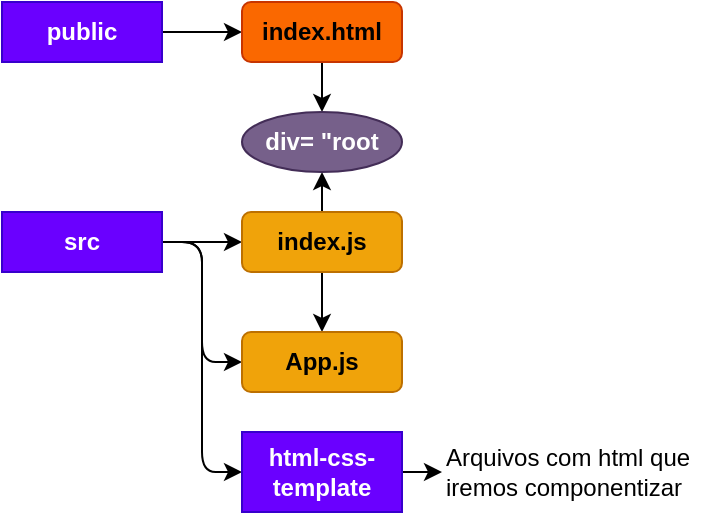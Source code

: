 <mxfile>
    <diagram id="jdwFV6_J4tLY20P04jMW" name="Page-1">
        <mxGraphModel dx="849" dy="546" grid="1" gridSize="10" guides="1" tooltips="1" connect="1" arrows="1" fold="1" page="1" pageScale="1" pageWidth="850" pageHeight="1100" math="0" shadow="0">
            <root>
                <mxCell id="0"/>
                <mxCell id="1" parent="0"/>
                <mxCell id="11" value="" style="edgeStyle=none;html=1;fontStyle=1" parent="1" source="2" target="4" edge="1">
                    <mxGeometry relative="1" as="geometry"/>
                </mxCell>
                <mxCell id="2" value="public" style="rounded=0;whiteSpace=wrap;html=1;fillColor=#6a00ff;fontColor=#ffffff;strokeColor=#3700CC;fontStyle=1" parent="1" vertex="1">
                    <mxGeometry x="200" y="235" width="80" height="30" as="geometry"/>
                </mxCell>
                <mxCell id="12" value="" style="edgeStyle=none;html=1;fontStyle=1" parent="1" source="3" target="5" edge="1">
                    <mxGeometry relative="1" as="geometry"/>
                </mxCell>
                <mxCell id="13" style="edgeStyle=orthogonalEdgeStyle;html=1;entryX=0;entryY=0.5;entryDx=0;entryDy=0;fontStyle=1" parent="1" source="3" target="9" edge="1">
                    <mxGeometry relative="1" as="geometry"/>
                </mxCell>
                <mxCell id="15" style="edgeStyle=orthogonalEdgeStyle;html=1;entryX=0;entryY=0.5;entryDx=0;entryDy=0;fontStyle=1" parent="1" source="3" target="14" edge="1">
                    <mxGeometry relative="1" as="geometry"/>
                </mxCell>
                <mxCell id="3" value="src" style="rounded=0;whiteSpace=wrap;html=1;fillColor=#6a00ff;fontColor=#ffffff;strokeColor=#3700CC;fontStyle=1" parent="1" vertex="1">
                    <mxGeometry x="200" y="340" width="80" height="30" as="geometry"/>
                </mxCell>
                <mxCell id="7" value="" style="edgeStyle=none;html=1;fontStyle=1" parent="1" source="4" target="6" edge="1">
                    <mxGeometry relative="1" as="geometry"/>
                </mxCell>
                <mxCell id="4" value="index.html" style="rounded=1;whiteSpace=wrap;html=1;fillColor=#fa6800;fontColor=#000000;strokeColor=#C73500;fontStyle=1" parent="1" vertex="1">
                    <mxGeometry x="320" y="235" width="80" height="30" as="geometry"/>
                </mxCell>
                <mxCell id="8" value="" style="edgeStyle=none;html=1;fontStyle=1" parent="1" source="5" target="6" edge="1">
                    <mxGeometry relative="1" as="geometry"/>
                </mxCell>
                <mxCell id="10" value="" style="edgeStyle=none;html=1;fontStyle=1" parent="1" source="5" target="9" edge="1">
                    <mxGeometry relative="1" as="geometry"/>
                </mxCell>
                <mxCell id="5" value="index.js" style="rounded=1;whiteSpace=wrap;html=1;fillColor=#f0a30a;fontColor=#000000;strokeColor=#BD7000;fontStyle=1" parent="1" vertex="1">
                    <mxGeometry x="320" y="340" width="80" height="30" as="geometry"/>
                </mxCell>
                <mxCell id="6" value="div= &quot;root" style="ellipse;whiteSpace=wrap;html=1;fillColor=#76608a;fontColor=#ffffff;strokeColor=#432D57;fontStyle=1" parent="1" vertex="1">
                    <mxGeometry x="320" y="290" width="80" height="30" as="geometry"/>
                </mxCell>
                <mxCell id="9" value="App.js" style="rounded=1;whiteSpace=wrap;html=1;fillColor=#f0a30a;fontColor=#000000;strokeColor=#BD7000;fontStyle=1" parent="1" vertex="1">
                    <mxGeometry x="320" y="400" width="80" height="30" as="geometry"/>
                </mxCell>
                <mxCell id="17" value="" style="edgeStyle=orthogonalEdgeStyle;html=1;" parent="1" source="14" target="16" edge="1">
                    <mxGeometry relative="1" as="geometry"/>
                </mxCell>
                <mxCell id="14" value="html-css-template" style="rounded=0;whiteSpace=wrap;html=1;fillColor=#6a00ff;fontColor=#ffffff;strokeColor=#3700CC;fontStyle=1" parent="1" vertex="1">
                    <mxGeometry x="320" y="450" width="80" height="40" as="geometry"/>
                </mxCell>
                <mxCell id="16" value="Arquivos com html que &lt;br&gt;iremos componentizar" style="text;html=1;align=left;verticalAlign=middle;resizable=0;points=[];autosize=1;strokeColor=none;fillColor=none;" parent="1" vertex="1">
                    <mxGeometry x="420" y="455" width="140" height="30" as="geometry"/>
                </mxCell>
            </root>
        </mxGraphModel>
    </diagram>
</mxfile>